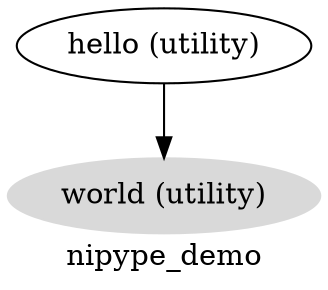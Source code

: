 digraph nipype_demo{
  label="nipype_demo";
  nipype_demo_hello[label="hello (utility)"];
  nipype_demo_world[label="world (utility)", style=filled, colorscheme=greys7 color=2];
  nipype_demo_hello -> nipype_demo_world;
}